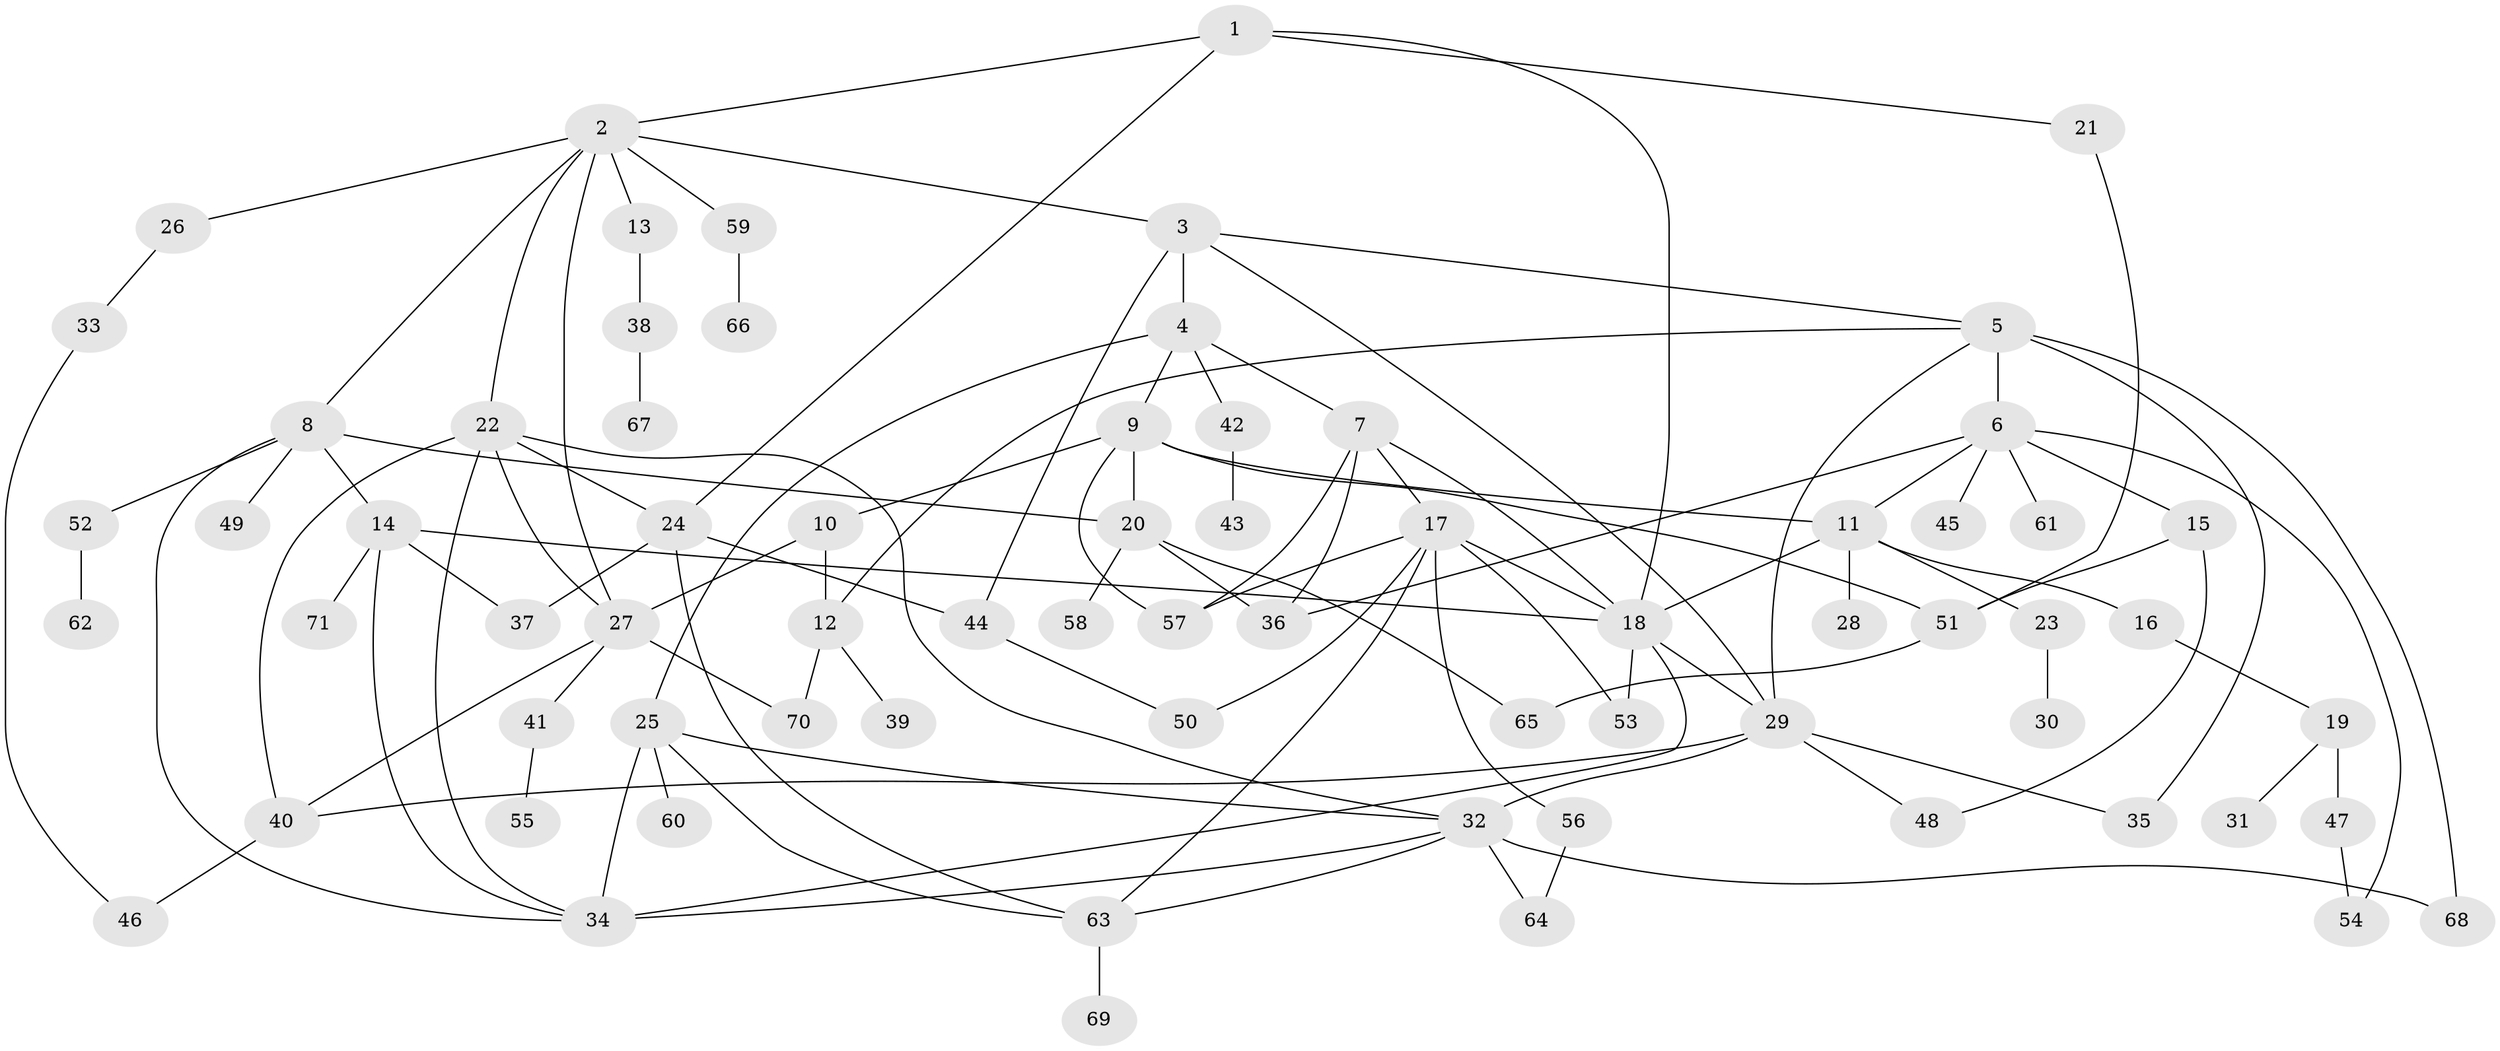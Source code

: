 // original degree distribution, {5: 0.03546099290780142, 8: 0.0070921985815602835, 2: 0.2695035460992908, 7: 0.0070921985815602835, 6: 0.04964539007092199, 4: 0.12056737588652482, 3: 0.20567375886524822, 1: 0.2978723404255319, 9: 0.0070921985815602835}
// Generated by graph-tools (version 1.1) at 2025/34/03/09/25 02:34:16]
// undirected, 71 vertices, 112 edges
graph export_dot {
graph [start="1"]
  node [color=gray90,style=filled];
  1;
  2;
  3;
  4;
  5;
  6;
  7;
  8;
  9;
  10;
  11;
  12;
  13;
  14;
  15;
  16;
  17;
  18;
  19;
  20;
  21;
  22;
  23;
  24;
  25;
  26;
  27;
  28;
  29;
  30;
  31;
  32;
  33;
  34;
  35;
  36;
  37;
  38;
  39;
  40;
  41;
  42;
  43;
  44;
  45;
  46;
  47;
  48;
  49;
  50;
  51;
  52;
  53;
  54;
  55;
  56;
  57;
  58;
  59;
  60;
  61;
  62;
  63;
  64;
  65;
  66;
  67;
  68;
  69;
  70;
  71;
  1 -- 2 [weight=1.0];
  1 -- 18 [weight=1.0];
  1 -- 21 [weight=1.0];
  1 -- 24 [weight=1.0];
  2 -- 3 [weight=1.0];
  2 -- 8 [weight=1.0];
  2 -- 13 [weight=1.0];
  2 -- 22 [weight=1.0];
  2 -- 26 [weight=1.0];
  2 -- 27 [weight=1.0];
  2 -- 59 [weight=1.0];
  3 -- 4 [weight=1.0];
  3 -- 5 [weight=1.0];
  3 -- 29 [weight=1.0];
  3 -- 44 [weight=1.0];
  4 -- 7 [weight=1.0];
  4 -- 9 [weight=1.0];
  4 -- 25 [weight=1.0];
  4 -- 42 [weight=1.0];
  5 -- 6 [weight=1.0];
  5 -- 12 [weight=1.0];
  5 -- 29 [weight=1.0];
  5 -- 35 [weight=2.0];
  5 -- 68 [weight=1.0];
  6 -- 11 [weight=1.0];
  6 -- 15 [weight=1.0];
  6 -- 36 [weight=1.0];
  6 -- 45 [weight=1.0];
  6 -- 54 [weight=1.0];
  6 -- 61 [weight=1.0];
  7 -- 17 [weight=1.0];
  7 -- 18 [weight=1.0];
  7 -- 36 [weight=1.0];
  7 -- 57 [weight=1.0];
  8 -- 14 [weight=1.0];
  8 -- 20 [weight=1.0];
  8 -- 34 [weight=1.0];
  8 -- 49 [weight=1.0];
  8 -- 52 [weight=1.0];
  9 -- 10 [weight=1.0];
  9 -- 11 [weight=1.0];
  9 -- 20 [weight=1.0];
  9 -- 51 [weight=1.0];
  9 -- 57 [weight=1.0];
  10 -- 12 [weight=1.0];
  10 -- 27 [weight=1.0];
  11 -- 16 [weight=1.0];
  11 -- 18 [weight=1.0];
  11 -- 23 [weight=1.0];
  11 -- 28 [weight=1.0];
  12 -- 39 [weight=1.0];
  12 -- 70 [weight=1.0];
  13 -- 38 [weight=1.0];
  14 -- 18 [weight=1.0];
  14 -- 34 [weight=1.0];
  14 -- 37 [weight=1.0];
  14 -- 71 [weight=1.0];
  15 -- 48 [weight=1.0];
  15 -- 51 [weight=1.0];
  16 -- 19 [weight=1.0];
  17 -- 18 [weight=1.0];
  17 -- 50 [weight=1.0];
  17 -- 53 [weight=1.0];
  17 -- 56 [weight=1.0];
  17 -- 57 [weight=1.0];
  17 -- 63 [weight=1.0];
  18 -- 29 [weight=1.0];
  18 -- 34 [weight=1.0];
  18 -- 53 [weight=2.0];
  19 -- 31 [weight=1.0];
  19 -- 47 [weight=2.0];
  20 -- 36 [weight=1.0];
  20 -- 58 [weight=1.0];
  20 -- 65 [weight=1.0];
  21 -- 51 [weight=1.0];
  22 -- 24 [weight=1.0];
  22 -- 27 [weight=1.0];
  22 -- 32 [weight=1.0];
  22 -- 34 [weight=1.0];
  22 -- 40 [weight=1.0];
  23 -- 30 [weight=1.0];
  24 -- 37 [weight=1.0];
  24 -- 44 [weight=1.0];
  24 -- 63 [weight=1.0];
  25 -- 32 [weight=1.0];
  25 -- 34 [weight=1.0];
  25 -- 60 [weight=2.0];
  25 -- 63 [weight=1.0];
  26 -- 33 [weight=1.0];
  27 -- 40 [weight=1.0];
  27 -- 41 [weight=1.0];
  27 -- 70 [weight=1.0];
  29 -- 32 [weight=1.0];
  29 -- 35 [weight=1.0];
  29 -- 40 [weight=1.0];
  29 -- 48 [weight=1.0];
  32 -- 34 [weight=2.0];
  32 -- 63 [weight=1.0];
  32 -- 64 [weight=1.0];
  32 -- 68 [weight=1.0];
  33 -- 46 [weight=1.0];
  38 -- 67 [weight=1.0];
  40 -- 46 [weight=1.0];
  41 -- 55 [weight=1.0];
  42 -- 43 [weight=1.0];
  44 -- 50 [weight=1.0];
  47 -- 54 [weight=1.0];
  51 -- 65 [weight=1.0];
  52 -- 62 [weight=1.0];
  56 -- 64 [weight=1.0];
  59 -- 66 [weight=1.0];
  63 -- 69 [weight=2.0];
}
